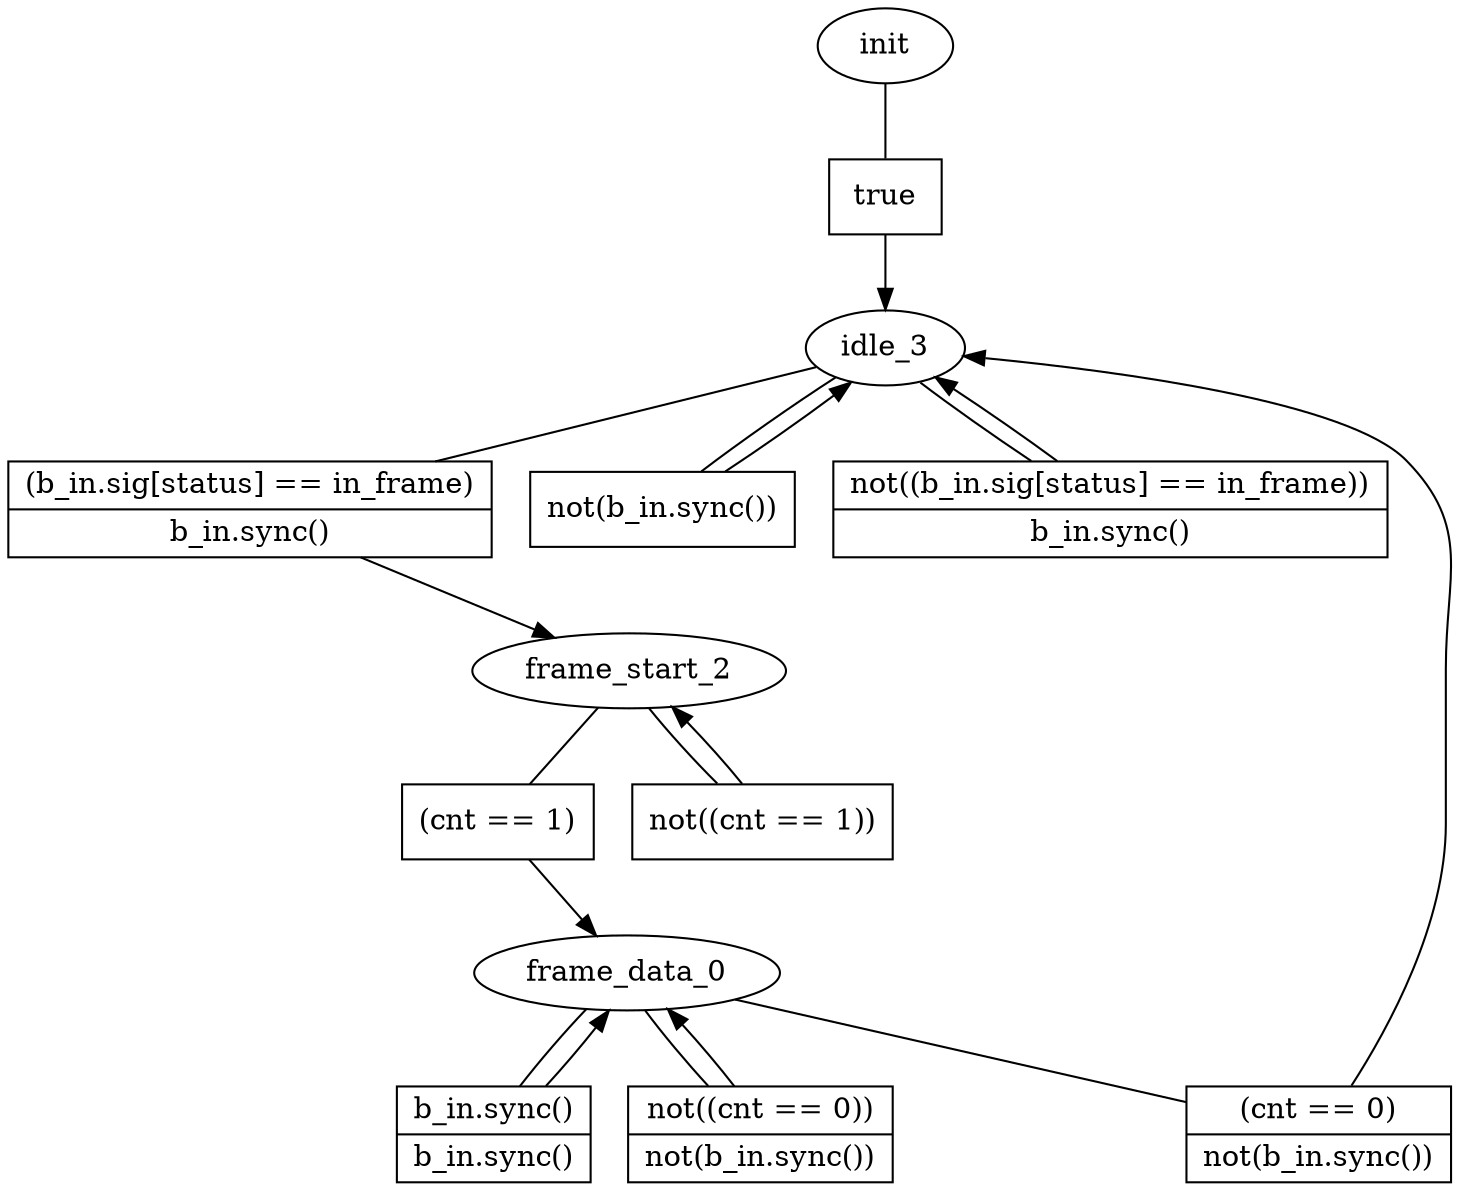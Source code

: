 digraph Example {  graph [rankdir=TD];
-1->op_10[dir=none];
op_10 ->3;
op_10[shape=record label ="{ true}"];
-1[ label =" init "];
0->op_11[dir=none];
op_11 ->0;
op_11[shape=record label ="{ b_in.sync()|b_in.sync()}"];
0->op_20[dir=none];
op_20 ->0;
op_20[shape=record label ="{ not((cnt == 0))|not(b_in.sync())}"];
0->op_21[dir=none];
op_21 ->3;
op_21[shape=record label ="{ (cnt == 0)|not(b_in.sync())}"];
0[ label ="frame_data_0"];
2->op_15[dir=none];
op_15 ->0;
op_15[shape=record label ="{ (cnt == 1)}"];
2->op_16[dir=none];
op_16 ->2;
op_16[shape=record label ="{ not((cnt == 1))}"];
2[ label ="frame_start_2"];
3->op_17[dir=none];
op_17 ->2;
op_17[shape=record label ="{ (b_in.sig[status] == in_frame)|b_in.sync()}"];
3->op_18[dir=none];
op_18 ->3;
op_18[shape=record label ="{ not(b_in.sync())}"];
3->op_19[dir=none];
op_19 ->3;
op_19[shape=record label ="{ not((b_in.sig[status] == in_frame))|b_in.sync()}"];
3[ label ="idle_3"];
}